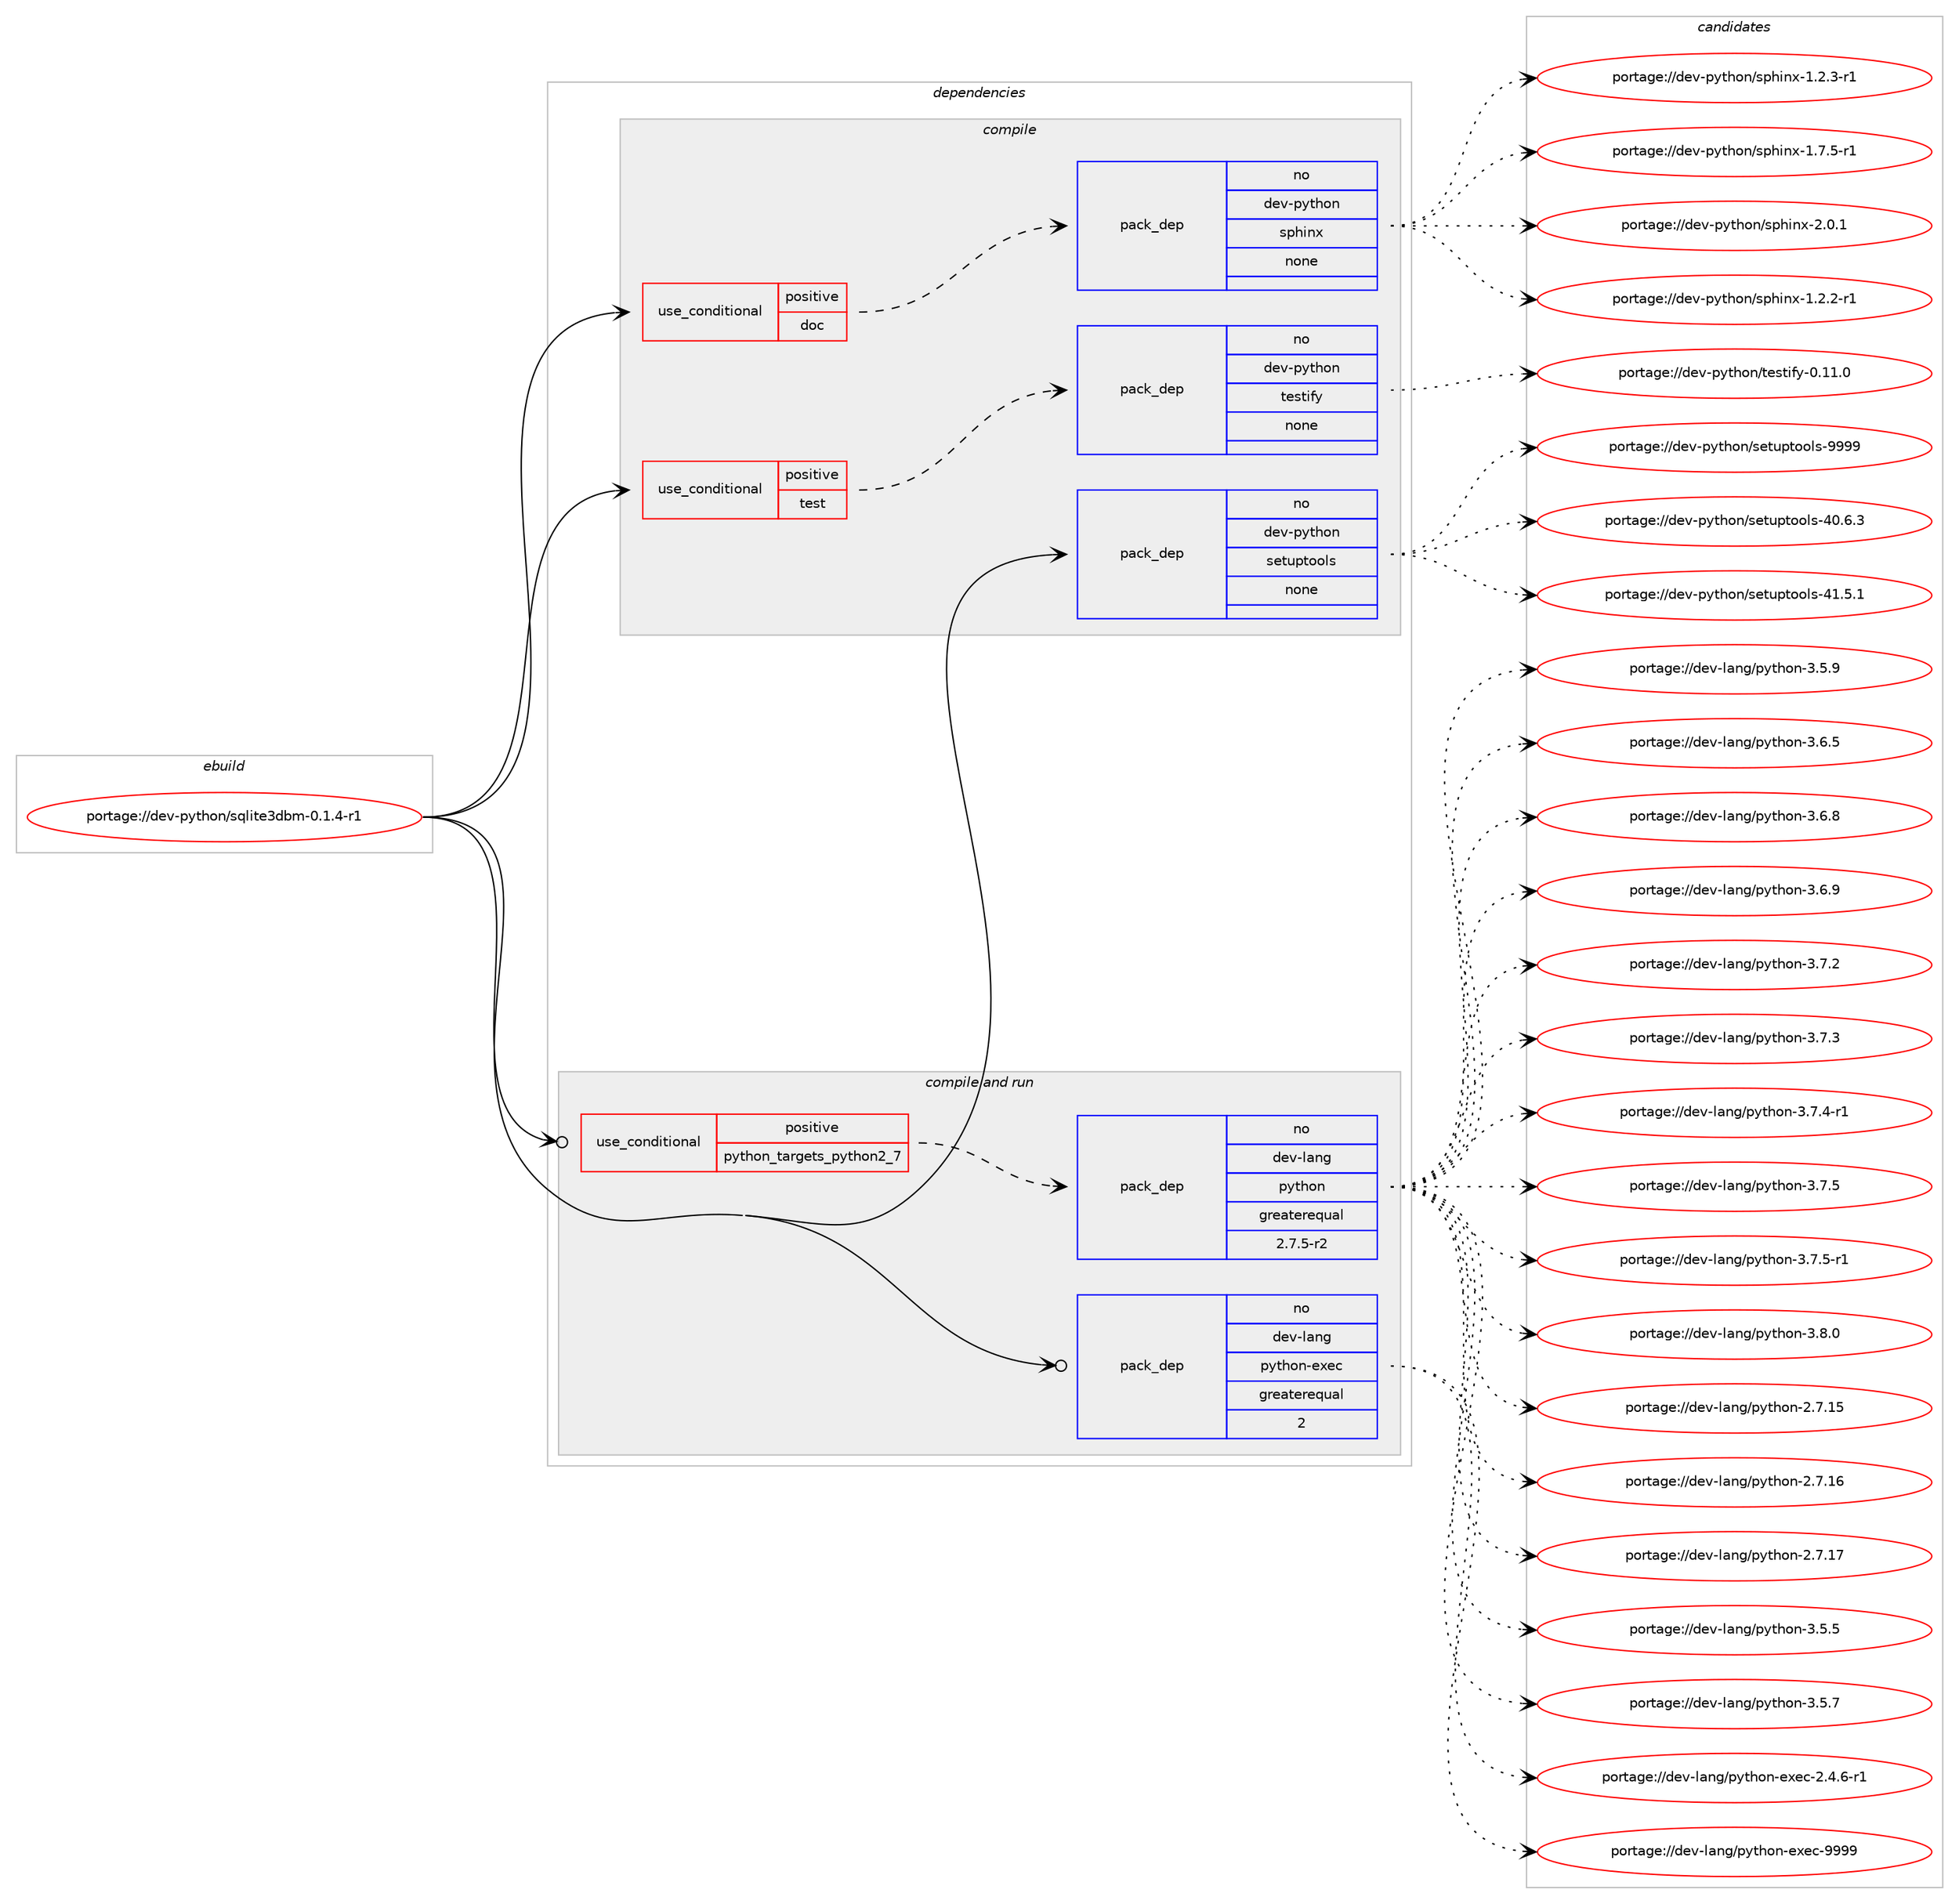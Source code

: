 digraph prolog {

# *************
# Graph options
# *************

newrank=true;
concentrate=true;
compound=true;
graph [rankdir=LR,fontname=Helvetica,fontsize=10,ranksep=1.5];#, ranksep=2.5, nodesep=0.2];
edge  [arrowhead=vee];
node  [fontname=Helvetica,fontsize=10];

# **********
# The ebuild
# **********

subgraph cluster_leftcol {
color=gray;
rank=same;
label=<<i>ebuild</i>>;
id [label="portage://dev-python/sqlite3dbm-0.1.4-r1", color=red, width=4, href="../dev-python/sqlite3dbm-0.1.4-r1.svg"];
}

# ****************
# The dependencies
# ****************

subgraph cluster_midcol {
color=gray;
label=<<i>dependencies</i>>;
subgraph cluster_compile {
fillcolor="#eeeeee";
style=filled;
label=<<i>compile</i>>;
subgraph cond39205 {
dependency174010 [label=<<TABLE BORDER="0" CELLBORDER="1" CELLSPACING="0" CELLPADDING="4"><TR><TD ROWSPAN="3" CELLPADDING="10">use_conditional</TD></TR><TR><TD>positive</TD></TR><TR><TD>doc</TD></TR></TABLE>>, shape=none, color=red];
subgraph pack131400 {
dependency174011 [label=<<TABLE BORDER="0" CELLBORDER="1" CELLSPACING="0" CELLPADDING="4" WIDTH="220"><TR><TD ROWSPAN="6" CELLPADDING="30">pack_dep</TD></TR><TR><TD WIDTH="110">no</TD></TR><TR><TD>dev-python</TD></TR><TR><TD>sphinx</TD></TR><TR><TD>none</TD></TR><TR><TD></TD></TR></TABLE>>, shape=none, color=blue];
}
dependency174010:e -> dependency174011:w [weight=20,style="dashed",arrowhead="vee"];
}
id:e -> dependency174010:w [weight=20,style="solid",arrowhead="vee"];
subgraph cond39206 {
dependency174012 [label=<<TABLE BORDER="0" CELLBORDER="1" CELLSPACING="0" CELLPADDING="4"><TR><TD ROWSPAN="3" CELLPADDING="10">use_conditional</TD></TR><TR><TD>positive</TD></TR><TR><TD>test</TD></TR></TABLE>>, shape=none, color=red];
subgraph pack131401 {
dependency174013 [label=<<TABLE BORDER="0" CELLBORDER="1" CELLSPACING="0" CELLPADDING="4" WIDTH="220"><TR><TD ROWSPAN="6" CELLPADDING="30">pack_dep</TD></TR><TR><TD WIDTH="110">no</TD></TR><TR><TD>dev-python</TD></TR><TR><TD>testify</TD></TR><TR><TD>none</TD></TR><TR><TD></TD></TR></TABLE>>, shape=none, color=blue];
}
dependency174012:e -> dependency174013:w [weight=20,style="dashed",arrowhead="vee"];
}
id:e -> dependency174012:w [weight=20,style="solid",arrowhead="vee"];
subgraph pack131402 {
dependency174014 [label=<<TABLE BORDER="0" CELLBORDER="1" CELLSPACING="0" CELLPADDING="4" WIDTH="220"><TR><TD ROWSPAN="6" CELLPADDING="30">pack_dep</TD></TR><TR><TD WIDTH="110">no</TD></TR><TR><TD>dev-python</TD></TR><TR><TD>setuptools</TD></TR><TR><TD>none</TD></TR><TR><TD></TD></TR></TABLE>>, shape=none, color=blue];
}
id:e -> dependency174014:w [weight=20,style="solid",arrowhead="vee"];
}
subgraph cluster_compileandrun {
fillcolor="#eeeeee";
style=filled;
label=<<i>compile and run</i>>;
subgraph cond39207 {
dependency174015 [label=<<TABLE BORDER="0" CELLBORDER="1" CELLSPACING="0" CELLPADDING="4"><TR><TD ROWSPAN="3" CELLPADDING="10">use_conditional</TD></TR><TR><TD>positive</TD></TR><TR><TD>python_targets_python2_7</TD></TR></TABLE>>, shape=none, color=red];
subgraph pack131403 {
dependency174016 [label=<<TABLE BORDER="0" CELLBORDER="1" CELLSPACING="0" CELLPADDING="4" WIDTH="220"><TR><TD ROWSPAN="6" CELLPADDING="30">pack_dep</TD></TR><TR><TD WIDTH="110">no</TD></TR><TR><TD>dev-lang</TD></TR><TR><TD>python</TD></TR><TR><TD>greaterequal</TD></TR><TR><TD>2.7.5-r2</TD></TR></TABLE>>, shape=none, color=blue];
}
dependency174015:e -> dependency174016:w [weight=20,style="dashed",arrowhead="vee"];
}
id:e -> dependency174015:w [weight=20,style="solid",arrowhead="odotvee"];
subgraph pack131404 {
dependency174017 [label=<<TABLE BORDER="0" CELLBORDER="1" CELLSPACING="0" CELLPADDING="4" WIDTH="220"><TR><TD ROWSPAN="6" CELLPADDING="30">pack_dep</TD></TR><TR><TD WIDTH="110">no</TD></TR><TR><TD>dev-lang</TD></TR><TR><TD>python-exec</TD></TR><TR><TD>greaterequal</TD></TR><TR><TD>2</TD></TR></TABLE>>, shape=none, color=blue];
}
id:e -> dependency174017:w [weight=20,style="solid",arrowhead="odotvee"];
}
subgraph cluster_run {
fillcolor="#eeeeee";
style=filled;
label=<<i>run</i>>;
}
}

# **************
# The candidates
# **************

subgraph cluster_choices {
rank=same;
color=gray;
label=<<i>candidates</i>>;

subgraph choice131400 {
color=black;
nodesep=1;
choiceportage10010111845112121116104111110471151121041051101204549465046504511449 [label="portage://dev-python/sphinx-1.2.2-r1", color=red, width=4,href="../dev-python/sphinx-1.2.2-r1.svg"];
choiceportage10010111845112121116104111110471151121041051101204549465046514511449 [label="portage://dev-python/sphinx-1.2.3-r1", color=red, width=4,href="../dev-python/sphinx-1.2.3-r1.svg"];
choiceportage10010111845112121116104111110471151121041051101204549465546534511449 [label="portage://dev-python/sphinx-1.7.5-r1", color=red, width=4,href="../dev-python/sphinx-1.7.5-r1.svg"];
choiceportage1001011184511212111610411111047115112104105110120455046484649 [label="portage://dev-python/sphinx-2.0.1", color=red, width=4,href="../dev-python/sphinx-2.0.1.svg"];
dependency174011:e -> choiceportage10010111845112121116104111110471151121041051101204549465046504511449:w [style=dotted,weight="100"];
dependency174011:e -> choiceportage10010111845112121116104111110471151121041051101204549465046514511449:w [style=dotted,weight="100"];
dependency174011:e -> choiceportage10010111845112121116104111110471151121041051101204549465546534511449:w [style=dotted,weight="100"];
dependency174011:e -> choiceportage1001011184511212111610411111047115112104105110120455046484649:w [style=dotted,weight="100"];
}
subgraph choice131401 {
color=black;
nodesep=1;
choiceportage100101118451121211161041111104711610111511610510212145484649494648 [label="portage://dev-python/testify-0.11.0", color=red, width=4,href="../dev-python/testify-0.11.0.svg"];
dependency174013:e -> choiceportage100101118451121211161041111104711610111511610510212145484649494648:w [style=dotted,weight="100"];
}
subgraph choice131402 {
color=black;
nodesep=1;
choiceportage100101118451121211161041111104711510111611711211611111110811545524846544651 [label="portage://dev-python/setuptools-40.6.3", color=red, width=4,href="../dev-python/setuptools-40.6.3.svg"];
choiceportage100101118451121211161041111104711510111611711211611111110811545524946534649 [label="portage://dev-python/setuptools-41.5.1", color=red, width=4,href="../dev-python/setuptools-41.5.1.svg"];
choiceportage10010111845112121116104111110471151011161171121161111111081154557575757 [label="portage://dev-python/setuptools-9999", color=red, width=4,href="../dev-python/setuptools-9999.svg"];
dependency174014:e -> choiceportage100101118451121211161041111104711510111611711211611111110811545524846544651:w [style=dotted,weight="100"];
dependency174014:e -> choiceportage100101118451121211161041111104711510111611711211611111110811545524946534649:w [style=dotted,weight="100"];
dependency174014:e -> choiceportage10010111845112121116104111110471151011161171121161111111081154557575757:w [style=dotted,weight="100"];
}
subgraph choice131403 {
color=black;
nodesep=1;
choiceportage10010111845108971101034711212111610411111045504655464953 [label="portage://dev-lang/python-2.7.15", color=red, width=4,href="../dev-lang/python-2.7.15.svg"];
choiceportage10010111845108971101034711212111610411111045504655464954 [label="portage://dev-lang/python-2.7.16", color=red, width=4,href="../dev-lang/python-2.7.16.svg"];
choiceportage10010111845108971101034711212111610411111045504655464955 [label="portage://dev-lang/python-2.7.17", color=red, width=4,href="../dev-lang/python-2.7.17.svg"];
choiceportage100101118451089711010347112121116104111110455146534653 [label="portage://dev-lang/python-3.5.5", color=red, width=4,href="../dev-lang/python-3.5.5.svg"];
choiceportage100101118451089711010347112121116104111110455146534655 [label="portage://dev-lang/python-3.5.7", color=red, width=4,href="../dev-lang/python-3.5.7.svg"];
choiceportage100101118451089711010347112121116104111110455146534657 [label="portage://dev-lang/python-3.5.9", color=red, width=4,href="../dev-lang/python-3.5.9.svg"];
choiceportage100101118451089711010347112121116104111110455146544653 [label="portage://dev-lang/python-3.6.5", color=red, width=4,href="../dev-lang/python-3.6.5.svg"];
choiceportage100101118451089711010347112121116104111110455146544656 [label="portage://dev-lang/python-3.6.8", color=red, width=4,href="../dev-lang/python-3.6.8.svg"];
choiceportage100101118451089711010347112121116104111110455146544657 [label="portage://dev-lang/python-3.6.9", color=red, width=4,href="../dev-lang/python-3.6.9.svg"];
choiceportage100101118451089711010347112121116104111110455146554650 [label="portage://dev-lang/python-3.7.2", color=red, width=4,href="../dev-lang/python-3.7.2.svg"];
choiceportage100101118451089711010347112121116104111110455146554651 [label="portage://dev-lang/python-3.7.3", color=red, width=4,href="../dev-lang/python-3.7.3.svg"];
choiceportage1001011184510897110103471121211161041111104551465546524511449 [label="portage://dev-lang/python-3.7.4-r1", color=red, width=4,href="../dev-lang/python-3.7.4-r1.svg"];
choiceportage100101118451089711010347112121116104111110455146554653 [label="portage://dev-lang/python-3.7.5", color=red, width=4,href="../dev-lang/python-3.7.5.svg"];
choiceportage1001011184510897110103471121211161041111104551465546534511449 [label="portage://dev-lang/python-3.7.5-r1", color=red, width=4,href="../dev-lang/python-3.7.5-r1.svg"];
choiceportage100101118451089711010347112121116104111110455146564648 [label="portage://dev-lang/python-3.8.0", color=red, width=4,href="../dev-lang/python-3.8.0.svg"];
dependency174016:e -> choiceportage10010111845108971101034711212111610411111045504655464953:w [style=dotted,weight="100"];
dependency174016:e -> choiceportage10010111845108971101034711212111610411111045504655464954:w [style=dotted,weight="100"];
dependency174016:e -> choiceportage10010111845108971101034711212111610411111045504655464955:w [style=dotted,weight="100"];
dependency174016:e -> choiceportage100101118451089711010347112121116104111110455146534653:w [style=dotted,weight="100"];
dependency174016:e -> choiceportage100101118451089711010347112121116104111110455146534655:w [style=dotted,weight="100"];
dependency174016:e -> choiceportage100101118451089711010347112121116104111110455146534657:w [style=dotted,weight="100"];
dependency174016:e -> choiceportage100101118451089711010347112121116104111110455146544653:w [style=dotted,weight="100"];
dependency174016:e -> choiceportage100101118451089711010347112121116104111110455146544656:w [style=dotted,weight="100"];
dependency174016:e -> choiceportage100101118451089711010347112121116104111110455146544657:w [style=dotted,weight="100"];
dependency174016:e -> choiceportage100101118451089711010347112121116104111110455146554650:w [style=dotted,weight="100"];
dependency174016:e -> choiceportage100101118451089711010347112121116104111110455146554651:w [style=dotted,weight="100"];
dependency174016:e -> choiceportage1001011184510897110103471121211161041111104551465546524511449:w [style=dotted,weight="100"];
dependency174016:e -> choiceportage100101118451089711010347112121116104111110455146554653:w [style=dotted,weight="100"];
dependency174016:e -> choiceportage1001011184510897110103471121211161041111104551465546534511449:w [style=dotted,weight="100"];
dependency174016:e -> choiceportage100101118451089711010347112121116104111110455146564648:w [style=dotted,weight="100"];
}
subgraph choice131404 {
color=black;
nodesep=1;
choiceportage10010111845108971101034711212111610411111045101120101994550465246544511449 [label="portage://dev-lang/python-exec-2.4.6-r1", color=red, width=4,href="../dev-lang/python-exec-2.4.6-r1.svg"];
choiceportage10010111845108971101034711212111610411111045101120101994557575757 [label="portage://dev-lang/python-exec-9999", color=red, width=4,href="../dev-lang/python-exec-9999.svg"];
dependency174017:e -> choiceportage10010111845108971101034711212111610411111045101120101994550465246544511449:w [style=dotted,weight="100"];
dependency174017:e -> choiceportage10010111845108971101034711212111610411111045101120101994557575757:w [style=dotted,weight="100"];
}
}

}
